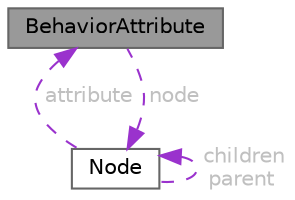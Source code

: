 digraph "BehaviorAttribute"
{
 // LATEX_PDF_SIZE
  bgcolor="transparent";
  edge [fontname=Helvetica,fontsize=10,labelfontname=Helvetica,labelfontsize=10];
  node [fontname=Helvetica,fontsize=10,shape=box,height=0.2,width=0.4];
  Node1 [id="Node000001",label="BehaviorAttribute",height=0.2,width=0.4,color="gray40", fillcolor="grey60", style="filled", fontcolor="black",tooltip="Union representing different types of behavior attributes."];
  Node2 -> Node1 [id="edge4_Node000001_Node000002",dir="back",color="darkorchid3",style="dashed",tooltip=" ",label=" node",fontcolor="grey" ];
  Node2 [id="Node000002",label="Node",height=0.2,width=0.4,color="gray40", fillcolor="white", style="filled",URL="$classNode.html",tooltip="Represents a node in the tree structure."];
  Node2 -> Node2 [id="edge5_Node000002_Node000002",dir="back",color="darkorchid3",style="dashed",tooltip=" ",label=" children\nparent",fontcolor="grey" ];
  Node1 -> Node2 [id="edge6_Node000002_Node000001",dir="back",color="darkorchid3",style="dashed",tooltip=" ",label=" attribute",fontcolor="grey" ];
}
